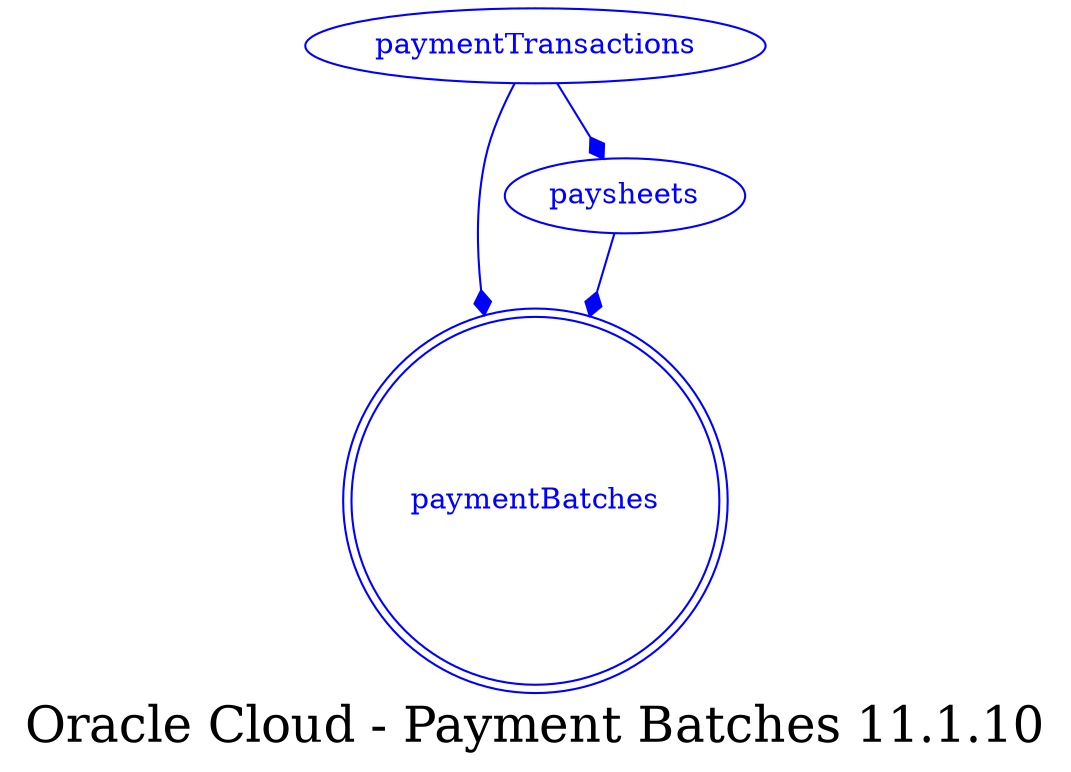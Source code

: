 digraph LexiconGraph {
graph[label="Oracle Cloud - Payment Batches 11.1.10", fontsize=24]
splines=true
"paymentBatches" [color=blue, fontcolor=blue, shape=doublecircle]
"paysheets" -> "paymentBatches" [color=blue, fontcolor=blue, arrowhead=diamond, arrowtail=none]
"paysheets" [color=blue, fontcolor=blue, shape=ellipse]
"paymentTransactions" -> "paysheets" [color=blue, fontcolor=blue, arrowhead=diamond, arrowtail=none]
"paymentTransactions" [color=blue, fontcolor=blue, shape=ellipse]
"paymentTransactions" -> "paymentBatches" [color=blue, fontcolor=blue, arrowhead=diamond, arrowtail=none]
}
